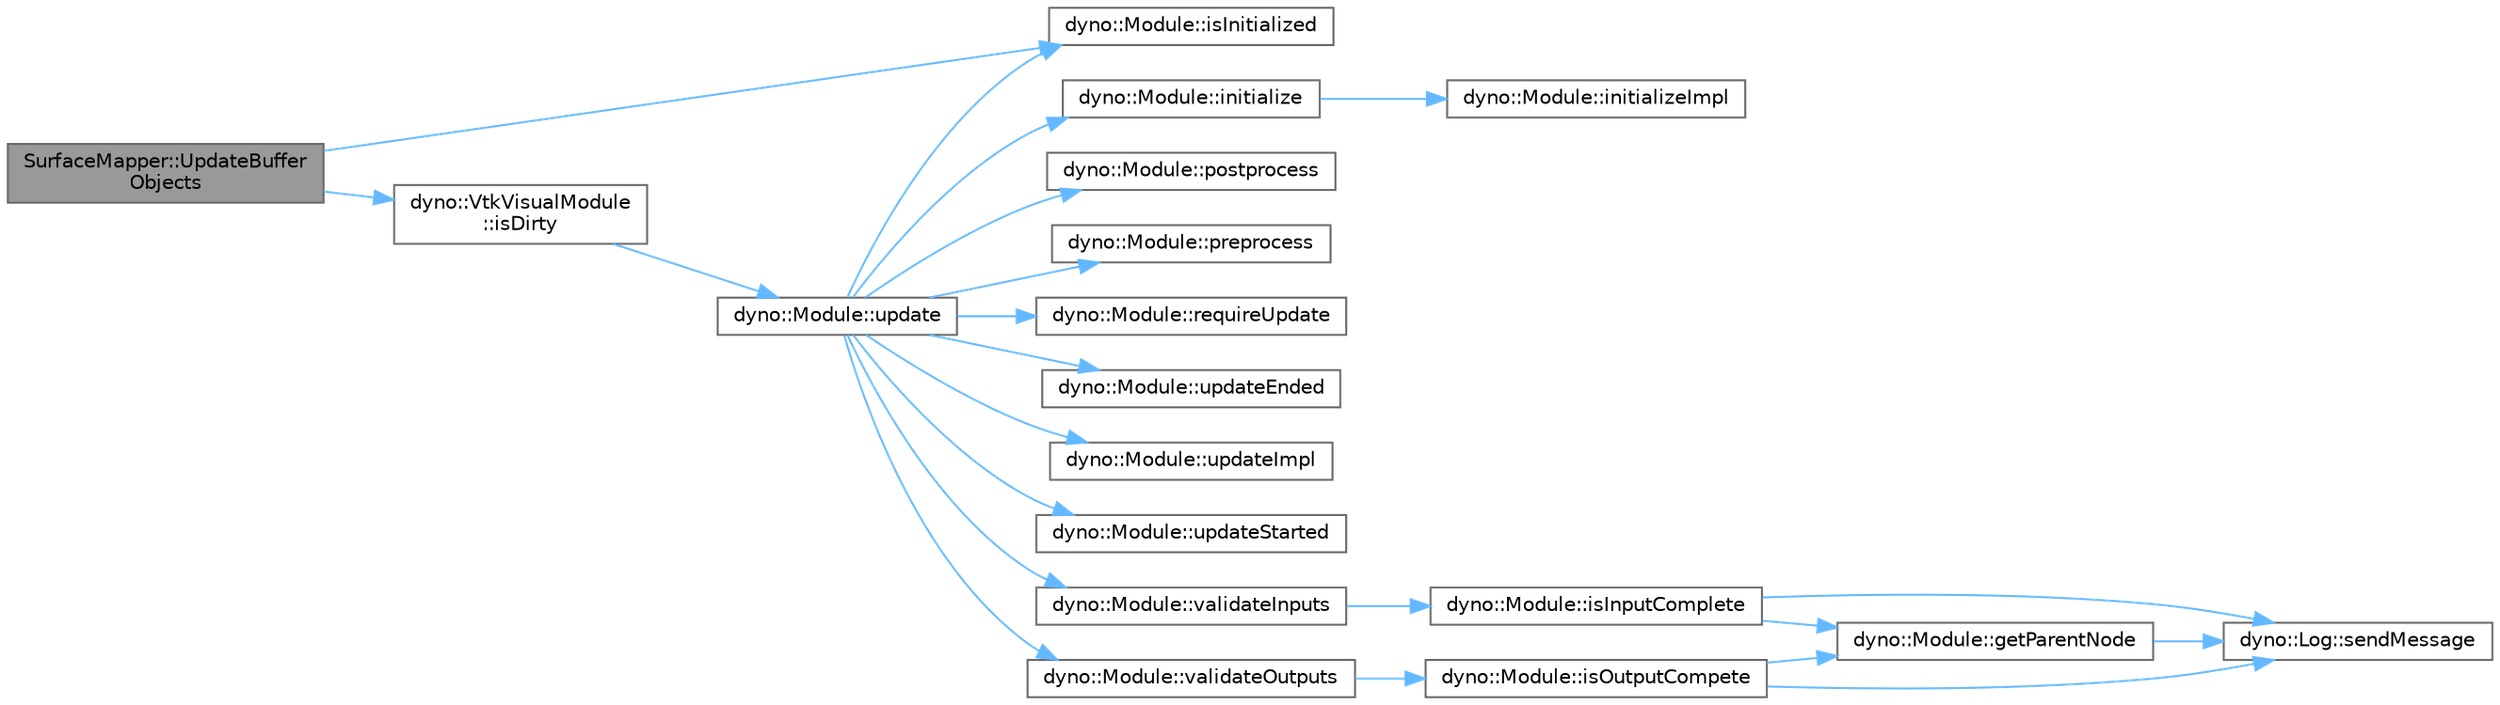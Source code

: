 digraph "SurfaceMapper::UpdateBufferObjects"
{
 // LATEX_PDF_SIZE
  bgcolor="transparent";
  edge [fontname=Helvetica,fontsize=10,labelfontname=Helvetica,labelfontsize=10];
  node [fontname=Helvetica,fontsize=10,shape=box,height=0.2,width=0.4];
  rankdir="LR";
  Node1 [id="Node000001",label="SurfaceMapper::UpdateBuffer\lObjects",height=0.2,width=0.4,color="gray40", fillcolor="grey60", style="filled", fontcolor="black",tooltip=" "];
  Node1 -> Node2 [id="edge1_Node000001_Node000002",color="steelblue1",style="solid",tooltip=" "];
  Node2 [id="Node000002",label="dyno::VtkVisualModule\l::isDirty",height=0.2,width=0.4,color="grey40", fillcolor="white", style="filled",URL="$classdyno_1_1_vtk_visual_module.html#ad1b6e8ff868d9fa393dde6efcf8f0d33",tooltip=" "];
  Node2 -> Node3 [id="edge2_Node000002_Node000003",color="steelblue1",style="solid",tooltip=" "];
  Node3 [id="Node000003",label="dyno::Module::update",height=0.2,width=0.4,color="grey40", fillcolor="white", style="filled",URL="$classdyno_1_1_module.html#a671334fb99ebe01b59adbfd9980fcfa9",tooltip=" "];
  Node3 -> Node4 [id="edge3_Node000003_Node000004",color="steelblue1",style="solid",tooltip=" "];
  Node4 [id="Node000004",label="dyno::Module::initialize",height=0.2,width=0.4,color="grey40", fillcolor="white", style="filled",URL="$classdyno_1_1_module.html#a6b4a140d8b0a6aaaa66a9fbf2f5bd901",tooltip=" "];
  Node4 -> Node5 [id="edge4_Node000004_Node000005",color="steelblue1",style="solid",tooltip=" "];
  Node5 [id="Node000005",label="dyno::Module::initializeImpl",height=0.2,width=0.4,color="grey40", fillcolor="white", style="filled",URL="$classdyno_1_1_module.html#a7084de192d5189f7e4da3be290670d03",tooltip=" "];
  Node3 -> Node6 [id="edge5_Node000003_Node000006",color="steelblue1",style="solid",tooltip=" "];
  Node6 [id="Node000006",label="dyno::Module::isInitialized",height=0.2,width=0.4,color="grey40", fillcolor="white", style="filled",URL="$classdyno_1_1_module.html#a0b0882f625db1c53350db482d34a1b90",tooltip=" "];
  Node3 -> Node7 [id="edge6_Node000003_Node000007",color="steelblue1",style="solid",tooltip=" "];
  Node7 [id="Node000007",label="dyno::Module::postprocess",height=0.2,width=0.4,color="grey40", fillcolor="white", style="filled",URL="$classdyno_1_1_module.html#a6978d85dd53eafd6759f8c65ebd9edcd",tooltip=" "];
  Node3 -> Node8 [id="edge7_Node000003_Node000008",color="steelblue1",style="solid",tooltip=" "];
  Node8 [id="Node000008",label="dyno::Module::preprocess",height=0.2,width=0.4,color="grey40", fillcolor="white", style="filled",URL="$classdyno_1_1_module.html#a42ad36251be9ece7eee4e84108f52a17",tooltip=" "];
  Node3 -> Node9 [id="edge8_Node000003_Node000009",color="steelblue1",style="solid",tooltip=" "];
  Node9 [id="Node000009",label="dyno::Module::requireUpdate",height=0.2,width=0.4,color="grey40", fillcolor="white", style="filled",URL="$classdyno_1_1_module.html#aafed20478d711d12fb46f128addc9bb6",tooltip=" "];
  Node3 -> Node10 [id="edge9_Node000003_Node000010",color="steelblue1",style="solid",tooltip=" "];
  Node10 [id="Node000010",label="dyno::Module::updateEnded",height=0.2,width=0.4,color="grey40", fillcolor="white", style="filled",URL="$classdyno_1_1_module.html#ae7ba5aec44b13ce53020c7e83a338f4c",tooltip=" "];
  Node3 -> Node11 [id="edge10_Node000003_Node000011",color="steelblue1",style="solid",tooltip=" "];
  Node11 [id="Node000011",label="dyno::Module::updateImpl",height=0.2,width=0.4,color="grey40", fillcolor="white", style="filled",URL="$classdyno_1_1_module.html#a0366940af4b266edbd7246cae511683b",tooltip=" "];
  Node3 -> Node12 [id="edge11_Node000003_Node000012",color="steelblue1",style="solid",tooltip=" "];
  Node12 [id="Node000012",label="dyno::Module::updateStarted",height=0.2,width=0.4,color="grey40", fillcolor="white", style="filled",URL="$classdyno_1_1_module.html#a8cbb0f56e3117ad920133d28e4dc5cc1",tooltip="Two functions called at the beginning and end of update() used for debug."];
  Node3 -> Node13 [id="edge12_Node000003_Node000013",color="steelblue1",style="solid",tooltip=" "];
  Node13 [id="Node000013",label="dyno::Module::validateInputs",height=0.2,width=0.4,color="grey40", fillcolor="white", style="filled",URL="$classdyno_1_1_module.html#ae904e76fed78ae31f760b710055aaeb9",tooltip=" "];
  Node13 -> Node14 [id="edge13_Node000013_Node000014",color="steelblue1",style="solid",tooltip=" "];
  Node14 [id="Node000014",label="dyno::Module::isInputComplete",height=0.2,width=0.4,color="grey40", fillcolor="white", style="filled",URL="$classdyno_1_1_module.html#a73f0c85f66dddc1ab648f2b628fa4fdb",tooltip="Check the completeness of input fields."];
  Node14 -> Node15 [id="edge14_Node000014_Node000015",color="steelblue1",style="solid",tooltip=" "];
  Node15 [id="Node000015",label="dyno::Module::getParentNode",height=0.2,width=0.4,color="grey40", fillcolor="white", style="filled",URL="$classdyno_1_1_module.html#a3e3dbcc0b37a89a0be80542fbcd85d2f",tooltip=" "];
  Node15 -> Node16 [id="edge15_Node000015_Node000016",color="steelblue1",style="solid",tooltip=" "];
  Node16 [id="Node000016",label="dyno::Log::sendMessage",height=0.2,width=0.4,color="grey40", fillcolor="white", style="filled",URL="$classdyno_1_1_log.html#ade134ff996b87eb30b5cab64bc73ad28",tooltip="Add a new message to log."];
  Node14 -> Node16 [id="edge16_Node000014_Node000016",color="steelblue1",style="solid",tooltip=" "];
  Node3 -> Node17 [id="edge17_Node000003_Node000017",color="steelblue1",style="solid",tooltip=" "];
  Node17 [id="Node000017",label="dyno::Module::validateOutputs",height=0.2,width=0.4,color="grey40", fillcolor="white", style="filled",URL="$classdyno_1_1_module.html#a0b3d99d086effb856d9af1aa27bf5ece",tooltip=" "];
  Node17 -> Node18 [id="edge18_Node000017_Node000018",color="steelblue1",style="solid",tooltip=" "];
  Node18 [id="Node000018",label="dyno::Module::isOutputCompete",height=0.2,width=0.4,color="grey40", fillcolor="white", style="filled",URL="$classdyno_1_1_module.html#a5a53a1ff27547593a8358e6ab5767fa2",tooltip=" "];
  Node18 -> Node15 [id="edge19_Node000018_Node000015",color="steelblue1",style="solid",tooltip=" "];
  Node18 -> Node16 [id="edge20_Node000018_Node000016",color="steelblue1",style="solid",tooltip=" "];
  Node1 -> Node6 [id="edge21_Node000001_Node000006",color="steelblue1",style="solid",tooltip=" "];
}
